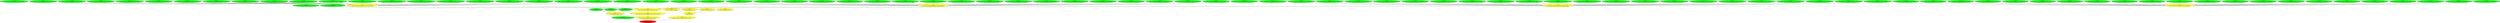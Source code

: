 digraph {
rankdir="BT"
ss_tail_light_16px_unflipped [fillcolor=green style="filled" label="<spriteset>\nss_tail_light_16px_unflipped"]
ss_tail_light_16px_flipped [fillcolor=green style="filled" label="<spriteset>\nss_tail_light_16px_flipped"]
ss_tail_light_empty_unflipped [fillcolor=green style="filled" label="<spriteset>\nss_tail_light_empty_unflipped"]
switch_graphics_layer_tail_light_16px [fillcolor=yellow style="filled" label="<switch>\nswitch_graphics_layer_tail_light_16px"]
switch_cargo_capacity_by_cargo_0 [fillcolor=yellow style="filled" label="<switch>\nswitch_cargo_capacity_by_cargo_0"]
switch_cargo_capacity_by_cargo_1 [fillcolor=yellow style="filled" label="<switch>\nswitch_cargo_capacity_by_cargo_1"]
switch_cargo_capacity_by_cargo_2 [fillcolor=yellow style="filled" label="<switch>\nswitch_cargo_capacity_by_cargo_2"]
switch_cargo_capacity_by_cargo_3 [fillcolor=yellow style="filled" label="<switch>\nswitch_cargo_capacity_by_cargo_3"]
switch_cargo_capacity [fillcolor=yellow style="filled" label="<switch>\nswitch_cargo_capacity"]
dump_car_high_side_pony_gen_3A_ss_empty_unflipped [fillcolor=green style="filled" label="<spriteset>\ndump_car_high_side_pony_gen_3A_ss_empty_unflipped"]
dump_car_high_side_pony_gen_3A_ss_loading_0_unflipped [fillcolor=green style="filled" label="<spriteset>\ndump_car_high_side_pony_gen_3A_ss_loading_0_unflipped"]
dump_car_high_side_pony_gen_3A_ss_loaded_0_unflipped [fillcolor=green style="filled" label="<spriteset>\ndump_car_high_side_pony_gen_3A_ss_loaded_0_unflipped"]
dump_car_high_side_pony_gen_3A_ss_loading_1_unflipped [fillcolor=green style="filled" label="<spriteset>\ndump_car_high_side_pony_gen_3A_ss_loading_1_unflipped"]
dump_car_high_side_pony_gen_3A_ss_loaded_1_unflipped [fillcolor=green style="filled" label="<spriteset>\ndump_car_high_side_pony_gen_3A_ss_loaded_1_unflipped"]
dump_car_high_side_pony_gen_3A_ss_loading_2_unflipped [fillcolor=green style="filled" label="<spriteset>\ndump_car_high_side_pony_gen_3A_ss_loading_2_unflipped"]
dump_car_high_side_pony_gen_3A_ss_loaded_2_unflipped [fillcolor=green style="filled" label="<spriteset>\ndump_car_high_side_pony_gen_3A_ss_loaded_2_unflipped"]
dump_car_high_side_pony_gen_3A_ss_loading_3_unflipped [fillcolor=green style="filled" label="<spriteset>\ndump_car_high_side_pony_gen_3A_ss_loading_3_unflipped"]
dump_car_high_side_pony_gen_3A_ss_loaded_3_unflipped [fillcolor=green style="filled" label="<spriteset>\ndump_car_high_side_pony_gen_3A_ss_loaded_3_unflipped"]
dump_car_high_side_pony_gen_3A_ss_loading_4_unflipped [fillcolor=green style="filled" label="<spriteset>\ndump_car_high_side_pony_gen_3A_ss_loading_4_unflipped"]
dump_car_high_side_pony_gen_3A_ss_loaded_4_unflipped [fillcolor=green style="filled" label="<spriteset>\ndump_car_high_side_pony_gen_3A_ss_loaded_4_unflipped"]
dump_car_high_side_pony_gen_3A_ss_loading_5_unflipped [fillcolor=green style="filled" label="<spriteset>\ndump_car_high_side_pony_gen_3A_ss_loading_5_unflipped"]
dump_car_high_side_pony_gen_3A_ss_loaded_5_unflipped [fillcolor=green style="filled" label="<spriteset>\ndump_car_high_side_pony_gen_3A_ss_loaded_5_unflipped"]
dump_car_high_side_pony_gen_3A_ss_loading_6_unflipped [fillcolor=green style="filled" label="<spriteset>\ndump_car_high_side_pony_gen_3A_ss_loading_6_unflipped"]
dump_car_high_side_pony_gen_3A_ss_loaded_6_unflipped [fillcolor=green style="filled" label="<spriteset>\ndump_car_high_side_pony_gen_3A_ss_loaded_6_unflipped"]
dump_car_high_side_pony_gen_3A_ss_loading_7_unflipped [fillcolor=green style="filled" label="<spriteset>\ndump_car_high_side_pony_gen_3A_ss_loading_7_unflipped"]
dump_car_high_side_pony_gen_3A_ss_loaded_7_unflipped [fillcolor=green style="filled" label="<spriteset>\ndump_car_high_side_pony_gen_3A_ss_loaded_7_unflipped"]
dump_car_high_side_pony_gen_3A_ss_loading_8_unflipped [fillcolor=green style="filled" label="<spriteset>\ndump_car_high_side_pony_gen_3A_ss_loading_8_unflipped"]
dump_car_high_side_pony_gen_3A_ss_loaded_8_unflipped [fillcolor=green style="filled" label="<spriteset>\ndump_car_high_side_pony_gen_3A_ss_loaded_8_unflipped"]
dump_car_high_side_pony_gen_3A_ss_loading_9_unflipped [fillcolor=green style="filled" label="<spriteset>\ndump_car_high_side_pony_gen_3A_ss_loading_9_unflipped"]
dump_car_high_side_pony_gen_3A_ss_loaded_9_unflipped [fillcolor=green style="filled" label="<spriteset>\ndump_car_high_side_pony_gen_3A_ss_loaded_9_unflipped"]
dump_car_high_side_pony_gen_3A_ss_loading_10_unflipped [fillcolor=green style="filled" label="<spriteset>\ndump_car_high_side_pony_gen_3A_ss_loading_10_unflipped"]
dump_car_high_side_pony_gen_3A_ss_loaded_10_unflipped [fillcolor=green style="filled" label="<spriteset>\ndump_car_high_side_pony_gen_3A_ss_loaded_10_unflipped"]
dump_car_high_side_pony_gen_3A_ss_loading_11_unflipped [fillcolor=green style="filled" label="<spriteset>\ndump_car_high_side_pony_gen_3A_ss_loading_11_unflipped"]
dump_car_high_side_pony_gen_3A_ss_loaded_11_unflipped [fillcolor=green style="filled" label="<spriteset>\ndump_car_high_side_pony_gen_3A_ss_loaded_11_unflipped"]
dump_car_high_side_pony_gen_3A_ss_loading_12_unflipped [fillcolor=green style="filled" label="<spriteset>\ndump_car_high_side_pony_gen_3A_ss_loading_12_unflipped"]
dump_car_high_side_pony_gen_3A_ss_loaded_12_unflipped [fillcolor=green style="filled" label="<spriteset>\ndump_car_high_side_pony_gen_3A_ss_loaded_12_unflipped"]
dump_car_high_side_pony_gen_3A_ss_loading_13_unflipped [fillcolor=green style="filled" label="<spriteset>\ndump_car_high_side_pony_gen_3A_ss_loading_13_unflipped"]
dump_car_high_side_pony_gen_3A_ss_loaded_13_unflipped [fillcolor=green style="filled" label="<spriteset>\ndump_car_high_side_pony_gen_3A_ss_loaded_13_unflipped"]
dump_car_high_side_pony_gen_3A_ss_loading_14_unflipped [fillcolor=green style="filled" label="<spriteset>\ndump_car_high_side_pony_gen_3A_ss_loading_14_unflipped"]
dump_car_high_side_pony_gen_3A_ss_loaded_14_unflipped [fillcolor=green style="filled" label="<spriteset>\ndump_car_high_side_pony_gen_3A_ss_loaded_14_unflipped"]
dump_car_high_side_pony_gen_3A_ss_loading_15_unflipped [fillcolor=green style="filled" label="<spriteset>\ndump_car_high_side_pony_gen_3A_ss_loading_15_unflipped"]
dump_car_high_side_pony_gen_3A_ss_loaded_15_unflipped [fillcolor=green style="filled" label="<spriteset>\ndump_car_high_side_pony_gen_3A_ss_loaded_15_unflipped"]
dump_car_high_side_pony_gen_3A_ss_loading_16_unflipped [fillcolor=green style="filled" label="<spriteset>\ndump_car_high_side_pony_gen_3A_ss_loading_16_unflipped"]
dump_car_high_side_pony_gen_3A_ss_loaded_16_unflipped [fillcolor=green style="filled" label="<spriteset>\ndump_car_high_side_pony_gen_3A_ss_loaded_16_unflipped"]
dump_car_high_side_pony_gen_3A_ss_loading_17_unflipped [fillcolor=green style="filled" label="<spriteset>\ndump_car_high_side_pony_gen_3A_ss_loading_17_unflipped"]
dump_car_high_side_pony_gen_3A_ss_loaded_17_unflipped [fillcolor=green style="filled" label="<spriteset>\ndump_car_high_side_pony_gen_3A_ss_loaded_17_unflipped"]
dump_car_high_side_pony_gen_3A_ss_loading_18_unflipped [fillcolor=green style="filled" label="<spriteset>\ndump_car_high_side_pony_gen_3A_ss_loading_18_unflipped"]
dump_car_high_side_pony_gen_3A_ss_loaded_18_unflipped [fillcolor=green style="filled" label="<spriteset>\ndump_car_high_side_pony_gen_3A_ss_loaded_18_unflipped"]
dump_car_high_side_pony_gen_3A_ss_loading_19_unflipped [fillcolor=green style="filled" label="<spriteset>\ndump_car_high_side_pony_gen_3A_ss_loading_19_unflipped"]
dump_car_high_side_pony_gen_3A_ss_loaded_19_unflipped [fillcolor=green style="filled" label="<spriteset>\ndump_car_high_side_pony_gen_3A_ss_loaded_19_unflipped"]
dump_car_high_side_pony_gen_3A_ss_loading_20_unflipped [fillcolor=green style="filled" label="<spriteset>\ndump_car_high_side_pony_gen_3A_ss_loading_20_unflipped"]
dump_car_high_side_pony_gen_3A_ss_loaded_20_unflipped [fillcolor=green style="filled" label="<spriteset>\ndump_car_high_side_pony_gen_3A_ss_loaded_20_unflipped"]
dump_car_high_side_pony_gen_3A_ss_loading_21_unflipped [fillcolor=green style="filled" label="<spriteset>\ndump_car_high_side_pony_gen_3A_ss_loading_21_unflipped"]
dump_car_high_side_pony_gen_3A_ss_loaded_21_unflipped [fillcolor=green style="filled" label="<spriteset>\ndump_car_high_side_pony_gen_3A_ss_loaded_21_unflipped"]
dump_car_high_side_pony_gen_3A_ss_empty_flipped [fillcolor=green style="filled" label="<spriteset>\ndump_car_high_side_pony_gen_3A_ss_empty_flipped"]
dump_car_high_side_pony_gen_3A_ss_loading_0_flipped [fillcolor=green style="filled" label="<spriteset>\ndump_car_high_side_pony_gen_3A_ss_loading_0_flipped"]
dump_car_high_side_pony_gen_3A_ss_loaded_0_flipped [fillcolor=green style="filled" label="<spriteset>\ndump_car_high_side_pony_gen_3A_ss_loaded_0_flipped"]
dump_car_high_side_pony_gen_3A_ss_loading_1_flipped [fillcolor=green style="filled" label="<spriteset>\ndump_car_high_side_pony_gen_3A_ss_loading_1_flipped"]
dump_car_high_side_pony_gen_3A_ss_loaded_1_flipped [fillcolor=green style="filled" label="<spriteset>\ndump_car_high_side_pony_gen_3A_ss_loaded_1_flipped"]
dump_car_high_side_pony_gen_3A_ss_loading_2_flipped [fillcolor=green style="filled" label="<spriteset>\ndump_car_high_side_pony_gen_3A_ss_loading_2_flipped"]
dump_car_high_side_pony_gen_3A_ss_loaded_2_flipped [fillcolor=green style="filled" label="<spriteset>\ndump_car_high_side_pony_gen_3A_ss_loaded_2_flipped"]
dump_car_high_side_pony_gen_3A_ss_loading_3_flipped [fillcolor=green style="filled" label="<spriteset>\ndump_car_high_side_pony_gen_3A_ss_loading_3_flipped"]
dump_car_high_side_pony_gen_3A_ss_loaded_3_flipped [fillcolor=green style="filled" label="<spriteset>\ndump_car_high_side_pony_gen_3A_ss_loaded_3_flipped"]
dump_car_high_side_pony_gen_3A_ss_loading_4_flipped [fillcolor=green style="filled" label="<spriteset>\ndump_car_high_side_pony_gen_3A_ss_loading_4_flipped"]
dump_car_high_side_pony_gen_3A_ss_loaded_4_flipped [fillcolor=green style="filled" label="<spriteset>\ndump_car_high_side_pony_gen_3A_ss_loaded_4_flipped"]
dump_car_high_side_pony_gen_3A_ss_loading_5_flipped [fillcolor=green style="filled" label="<spriteset>\ndump_car_high_side_pony_gen_3A_ss_loading_5_flipped"]
dump_car_high_side_pony_gen_3A_ss_loaded_5_flipped [fillcolor=green style="filled" label="<spriteset>\ndump_car_high_side_pony_gen_3A_ss_loaded_5_flipped"]
dump_car_high_side_pony_gen_3A_ss_loading_6_flipped [fillcolor=green style="filled" label="<spriteset>\ndump_car_high_side_pony_gen_3A_ss_loading_6_flipped"]
dump_car_high_side_pony_gen_3A_ss_loaded_6_flipped [fillcolor=green style="filled" label="<spriteset>\ndump_car_high_side_pony_gen_3A_ss_loaded_6_flipped"]
dump_car_high_side_pony_gen_3A_ss_loading_7_flipped [fillcolor=green style="filled" label="<spriteset>\ndump_car_high_side_pony_gen_3A_ss_loading_7_flipped"]
dump_car_high_side_pony_gen_3A_ss_loaded_7_flipped [fillcolor=green style="filled" label="<spriteset>\ndump_car_high_side_pony_gen_3A_ss_loaded_7_flipped"]
dump_car_high_side_pony_gen_3A_ss_loading_8_flipped [fillcolor=green style="filled" label="<spriteset>\ndump_car_high_side_pony_gen_3A_ss_loading_8_flipped"]
dump_car_high_side_pony_gen_3A_ss_loaded_8_flipped [fillcolor=green style="filled" label="<spriteset>\ndump_car_high_side_pony_gen_3A_ss_loaded_8_flipped"]
dump_car_high_side_pony_gen_3A_ss_loading_9_flipped [fillcolor=green style="filled" label="<spriteset>\ndump_car_high_side_pony_gen_3A_ss_loading_9_flipped"]
dump_car_high_side_pony_gen_3A_ss_loaded_9_flipped [fillcolor=green style="filled" label="<spriteset>\ndump_car_high_side_pony_gen_3A_ss_loaded_9_flipped"]
dump_car_high_side_pony_gen_3A_ss_loading_10_flipped [fillcolor=green style="filled" label="<spriteset>\ndump_car_high_side_pony_gen_3A_ss_loading_10_flipped"]
dump_car_high_side_pony_gen_3A_ss_loaded_10_flipped [fillcolor=green style="filled" label="<spriteset>\ndump_car_high_side_pony_gen_3A_ss_loaded_10_flipped"]
dump_car_high_side_pony_gen_3A_ss_loading_11_flipped [fillcolor=green style="filled" label="<spriteset>\ndump_car_high_side_pony_gen_3A_ss_loading_11_flipped"]
dump_car_high_side_pony_gen_3A_ss_loaded_11_flipped [fillcolor=green style="filled" label="<spriteset>\ndump_car_high_side_pony_gen_3A_ss_loaded_11_flipped"]
dump_car_high_side_pony_gen_3A_ss_loading_12_flipped [fillcolor=green style="filled" label="<spriteset>\ndump_car_high_side_pony_gen_3A_ss_loading_12_flipped"]
dump_car_high_side_pony_gen_3A_ss_loaded_12_flipped [fillcolor=green style="filled" label="<spriteset>\ndump_car_high_side_pony_gen_3A_ss_loaded_12_flipped"]
dump_car_high_side_pony_gen_3A_ss_loading_13_flipped [fillcolor=green style="filled" label="<spriteset>\ndump_car_high_side_pony_gen_3A_ss_loading_13_flipped"]
dump_car_high_side_pony_gen_3A_ss_loaded_13_flipped [fillcolor=green style="filled" label="<spriteset>\ndump_car_high_side_pony_gen_3A_ss_loaded_13_flipped"]
dump_car_high_side_pony_gen_3A_ss_loading_14_flipped [fillcolor=green style="filled" label="<spriteset>\ndump_car_high_side_pony_gen_3A_ss_loading_14_flipped"]
dump_car_high_side_pony_gen_3A_ss_loaded_14_flipped [fillcolor=green style="filled" label="<spriteset>\ndump_car_high_side_pony_gen_3A_ss_loaded_14_flipped"]
dump_car_high_side_pony_gen_3A_ss_loading_15_flipped [fillcolor=green style="filled" label="<spriteset>\ndump_car_high_side_pony_gen_3A_ss_loading_15_flipped"]
dump_car_high_side_pony_gen_3A_ss_loaded_15_flipped [fillcolor=green style="filled" label="<spriteset>\ndump_car_high_side_pony_gen_3A_ss_loaded_15_flipped"]
dump_car_high_side_pony_gen_3A_ss_loading_16_flipped [fillcolor=green style="filled" label="<spriteset>\ndump_car_high_side_pony_gen_3A_ss_loading_16_flipped"]
dump_car_high_side_pony_gen_3A_ss_loaded_16_flipped [fillcolor=green style="filled" label="<spriteset>\ndump_car_high_side_pony_gen_3A_ss_loaded_16_flipped"]
dump_car_high_side_pony_gen_3A_ss_loading_17_flipped [fillcolor=green style="filled" label="<spriteset>\ndump_car_high_side_pony_gen_3A_ss_loading_17_flipped"]
dump_car_high_side_pony_gen_3A_ss_loaded_17_flipped [fillcolor=green style="filled" label="<spriteset>\ndump_car_high_side_pony_gen_3A_ss_loaded_17_flipped"]
dump_car_high_side_pony_gen_3A_ss_loading_18_flipped [fillcolor=green style="filled" label="<spriteset>\ndump_car_high_side_pony_gen_3A_ss_loading_18_flipped"]
dump_car_high_side_pony_gen_3A_ss_loaded_18_flipped [fillcolor=green style="filled" label="<spriteset>\ndump_car_high_side_pony_gen_3A_ss_loaded_18_flipped"]
dump_car_high_side_pony_gen_3A_ss_loading_19_flipped [fillcolor=green style="filled" label="<spriteset>\ndump_car_high_side_pony_gen_3A_ss_loading_19_flipped"]
dump_car_high_side_pony_gen_3A_ss_loaded_19_flipped [fillcolor=green style="filled" label="<spriteset>\ndump_car_high_side_pony_gen_3A_ss_loaded_19_flipped"]
dump_car_high_side_pony_gen_3A_ss_loading_20_flipped [fillcolor=green style="filled" label="<spriteset>\ndump_car_high_side_pony_gen_3A_ss_loading_20_flipped"]
dump_car_high_side_pony_gen_3A_ss_loaded_20_flipped [fillcolor=green style="filled" label="<spriteset>\ndump_car_high_side_pony_gen_3A_ss_loaded_20_flipped"]
dump_car_high_side_pony_gen_3A_ss_loading_21_flipped [fillcolor=green style="filled" label="<spriteset>\ndump_car_high_side_pony_gen_3A_ss_loading_21_flipped"]
dump_car_high_side_pony_gen_3A_ss_loaded_21_flipped [fillcolor=green style="filled" label="<spriteset>\ndump_car_high_side_pony_gen_3A_ss_loaded_21_flipped"]
dump_car_high_side_pony_gen_3A_switch_cargo_loading_unflipped [fillcolor=yellow style="filled" label="<switch>\ndump_car_high_side_pony_gen_3A_switch_cargo_loading_unflipped"]
dump_car_high_side_pony_gen_3A_switch_cargo_loading_flipped [fillcolor=yellow style="filled" label="<switch>\ndump_car_high_side_pony_gen_3A_switch_cargo_loading_flipped"]
dump_car_high_side_pony_gen_3A_switch_cargo_loaded_unflipped [fillcolor=yellow style="filled" label="<switch>\ndump_car_high_side_pony_gen_3A_switch_cargo_loaded_unflipped"]
dump_car_high_side_pony_gen_3A_switch_cargo_loaded_flipped [fillcolor=yellow style="filled" label="<switch>\ndump_car_high_side_pony_gen_3A_switch_cargo_loaded_flipped"]
dump_car_high_side_pony_gen_3A_switch_graphics_vehicle [fillcolor=yellow style="filled" label="<switch>\ndump_car_high_side_pony_gen_3A_switch_graphics_vehicle"]
dump_car_high_side_pony_gen_3A_ss_purchase [fillcolor=green style="filled" label="<spriteset>\ndump_car_high_side_pony_gen_3A_ss_purchase"]
dump_car_high_side_pony_gen_3A_switch_set_layers_register_more_sprites [fillcolor=yellow style="filled" label="<switch>\ndump_car_high_side_pony_gen_3A_switch_set_layers_register_more_sprites"]
dump_car_high_side_pony_gen_3A_switch_graphics [fillcolor=yellow style="filled" label="<switch>\ndump_car_high_side_pony_gen_3A_switch_graphics"]
dump_car_high_side_pony_gen_3A_switch_cargo_capacity [fillcolor=yellow style="filled" label="<switch>\ndump_car_high_side_pony_gen_3A_switch_cargo_capacity"]
dump_car_high_side_pony_gen_3A [fillcolor=red style="filled" label="<FEAT_TRAINS 3860>\ndump_car_high_side_pony_gen_3A"]
dump_car_high_side_pony_gen_3A_switch_cargo_loading_flipped->dump_car_high_side_pony_gen_3A_ss_loading_19_flipped
dump_car_high_side_pony_gen_3A_switch_cargo_loaded_flipped->dump_car_high_side_pony_gen_3A_ss_loaded_17_flipped
dump_car_high_side_pony_gen_3A_switch_cargo_loading_flipped->dump_car_high_side_pony_gen_3A_ss_loading_10_flipped
dump_car_high_side_pony_gen_3A_switch_cargo_loading_flipped->dump_car_high_side_pony_gen_3A_ss_loading_16_flipped
dump_car_high_side_pony_gen_3A_switch_cargo_loaded_unflipped->dump_car_high_side_pony_gen_3A_ss_loaded_8_unflipped
dump_car_high_side_pony_gen_3A_switch_cargo_loading_unflipped->dump_car_high_side_pony_gen_3A_ss_loading_1_unflipped
dump_car_high_side_pony_gen_3A_switch_cargo_loaded_flipped->dump_car_high_side_pony_gen_3A_ss_loaded_3_flipped
dump_car_high_side_pony_gen_3A_switch_cargo_loaded_unflipped->dump_car_high_side_pony_gen_3A_ss_loaded_7_unflipped
dump_car_high_side_pony_gen_3A_switch_cargo_loading_unflipped->dump_car_high_side_pony_gen_3A_ss_loading_0_unflipped
dump_car_high_side_pony_gen_3A_switch_cargo_loading_flipped->dump_car_high_side_pony_gen_3A_ss_loading_1_flipped
dump_car_high_side_pony_gen_3A_switch_cargo_loading_unflipped->dump_car_high_side_pony_gen_3A_ss_loading_17_unflipped
dump_car_high_side_pony_gen_3A_switch_cargo_loaded_flipped->dump_car_high_side_pony_gen_3A_ss_loaded_13_flipped
dump_car_high_side_pony_gen_3A_switch_cargo_loading_unflipped->dump_car_high_side_pony_gen_3A_ss_loading_14_unflipped
dump_car_high_side_pony_gen_3A_switch_cargo_loading_flipped->dump_car_high_side_pony_gen_3A_ss_loading_2_flipped
dump_car_high_side_pony_gen_3A_switch_graphics->dump_car_high_side_pony_gen_3A_switch_set_layers_register_more_sprites
dump_car_high_side_pony_gen_3A_switch_cargo_loaded_flipped->dump_car_high_side_pony_gen_3A_ss_loaded_21_flipped
dump_car_high_side_pony_gen_3A_switch_cargo_loaded_flipped->dump_car_high_side_pony_gen_3A_ss_loaded_16_flipped
dump_car_high_side_pony_gen_3A_switch_graphics->switch_graphics_layer_tail_light_16px
dump_car_high_side_pony_gen_3A_switch_cargo_loading_flipped->dump_car_high_side_pony_gen_3A_ss_loading_15_flipped
dump_car_high_side_pony_gen_3A->dump_car_high_side_pony_gen_3A_switch_graphics
dump_car_high_side_pony_gen_3A_switch_cargo_loading_flipped->dump_car_high_side_pony_gen_3A_ss_loading_13_flipped
dump_car_high_side_pony_gen_3A_switch_cargo_loading_flipped->dump_car_high_side_pony_gen_3A_ss_loading_18_flipped
dump_car_high_side_pony_gen_3A_switch_cargo_loading_flipped->dump_car_high_side_pony_gen_3A_ss_loading_6_flipped
dump_car_high_side_pony_gen_3A_switch_cargo_loaded_unflipped->dump_car_high_side_pony_gen_3A_ss_loaded_16_unflipped
dump_car_high_side_pony_gen_3A_switch_cargo_loading_unflipped->dump_car_high_side_pony_gen_3A_ss_loading_12_unflipped
dump_car_high_side_pony_gen_3A_switch_cargo_loaded_unflipped->dump_car_high_side_pony_gen_3A_ss_loaded_13_unflipped
dump_car_high_side_pony_gen_3A_switch_cargo_loading_unflipped->dump_car_high_side_pony_gen_3A_ss_loading_7_unflipped
dump_car_high_side_pony_gen_3A_switch_cargo_loaded_unflipped->dump_car_high_side_pony_gen_3A_ss_loaded_17_unflipped
dump_car_high_side_pony_gen_3A_switch_cargo_loading_unflipped->dump_car_high_side_pony_gen_3A_ss_loading_13_unflipped
switch_graphics_layer_tail_light_16px->ss_tail_light_16px_flipped
dump_car_high_side_pony_gen_3A_switch_cargo_loading_unflipped->dump_car_high_side_pony_gen_3A_ss_loading_19_unflipped
dump_car_high_side_pony_gen_3A_switch_cargo_loaded_unflipped->dump_car_high_side_pony_gen_3A_ss_loaded_0_unflipped
dump_car_high_side_pony_gen_3A_switch_cargo_loaded_unflipped->dump_car_high_side_pony_gen_3A_ss_loaded_21_unflipped
dump_car_high_side_pony_gen_3A_switch_cargo_loading_flipped->dump_car_high_side_pony_gen_3A_ss_loading_7_flipped
dump_car_high_side_pony_gen_3A_switch_cargo_loading_flipped->dump_car_high_side_pony_gen_3A_ss_loading_20_flipped
dump_car_high_side_pony_gen_3A_switch_cargo_loaded_unflipped->dump_car_high_side_pony_gen_3A_ss_loaded_12_unflipped
dump_car_high_side_pony_gen_3A_switch_graphics_vehicle->dump_car_high_side_pony_gen_3A_switch_cargo_loaded_unflipped
dump_car_high_side_pony_gen_3A_switch_cargo_loaded_flipped->dump_car_high_side_pony_gen_3A_ss_loaded_1_flipped
switch_cargo_capacity->switch_cargo_capacity_by_cargo_1
dump_car_high_side_pony_gen_3A->dump_car_high_side_pony_gen_3A_switch_cargo_capacity
dump_car_high_side_pony_gen_3A_switch_cargo_loading_flipped->dump_car_high_side_pony_gen_3A_ss_loading_17_flipped
dump_car_high_side_pony_gen_3A_switch_graphics_vehicle->dump_car_high_side_pony_gen_3A_switch_cargo_loading_unflipped
dump_car_high_side_pony_gen_3A_switch_cargo_loading_unflipped->dump_car_high_side_pony_gen_3A_ss_loading_11_unflipped
dump_car_high_side_pony_gen_3A_switch_cargo_loaded_flipped->dump_car_high_side_pony_gen_3A_ss_loaded_11_flipped
dump_car_high_side_pony_gen_3A_switch_cargo_loaded_flipped->dump_car_high_side_pony_gen_3A_ss_loaded_10_flipped
dump_car_high_side_pony_gen_3A_switch_cargo_loaded_unflipped->dump_car_high_side_pony_gen_3A_ss_loaded_4_unflipped
dump_car_high_side_pony_gen_3A_switch_cargo_loaded_unflipped->dump_car_high_side_pony_gen_3A_ss_loaded_5_unflipped
dump_car_high_side_pony_gen_3A_switch_cargo_loading_unflipped->dump_car_high_side_pony_gen_3A_ss_loading_18_unflipped
dump_car_high_side_pony_gen_3A_switch_cargo_loaded_unflipped->dump_car_high_side_pony_gen_3A_ss_loaded_18_unflipped
dump_car_high_side_pony_gen_3A_switch_cargo_loading_flipped->dump_car_high_side_pony_gen_3A_ss_loading_11_flipped
switch_graphics_layer_tail_light_16px->ss_tail_light_empty_unflipped
dump_car_high_side_pony_gen_3A_switch_cargo_loaded_flipped->dump_car_high_side_pony_gen_3A_ss_loaded_14_flipped
dump_car_high_side_pony_gen_3A_switch_cargo_loading_unflipped->dump_car_high_side_pony_gen_3A_ss_loading_10_unflipped
dump_car_high_side_pony_gen_3A_switch_cargo_loading_unflipped->dump_car_high_side_pony_gen_3A_ss_loading_20_unflipped
dump_car_high_side_pony_gen_3A_switch_cargo_loaded_flipped->dump_car_high_side_pony_gen_3A_ss_loaded_7_flipped
dump_car_high_side_pony_gen_3A_switch_cargo_loaded_flipped->dump_car_high_side_pony_gen_3A_ss_loaded_4_flipped
dump_car_high_side_pony_gen_3A_switch_graphics_vehicle->dump_car_high_side_pony_gen_3A_switch_cargo_loading_flipped
dump_car_high_side_pony_gen_3A_switch_cargo_loaded_flipped->dump_car_high_side_pony_gen_3A_ss_loaded_20_flipped
switch_cargo_capacity->switch_cargo_capacity_by_cargo_3
switch_cargo_capacity->switch_cargo_capacity_by_cargo_0
dump_car_high_side_pony_gen_3A_switch_cargo_loaded_flipped->dump_car_high_side_pony_gen_3A_ss_loaded_9_flipped
dump_car_high_side_pony_gen_3A_switch_cargo_loading_unflipped->dump_car_high_side_pony_gen_3A_ss_loading_15_unflipped
dump_car_high_side_pony_gen_3A_switch_cargo_loaded_flipped->dump_car_high_side_pony_gen_3A_ss_loaded_6_flipped
dump_car_high_side_pony_gen_3A_switch_cargo_loaded_unflipped->dump_car_high_side_pony_gen_3A_ss_loaded_19_unflipped
dump_car_high_side_pony_gen_3A_switch_cargo_loaded_unflipped->dump_car_high_side_pony_gen_3A_ss_loaded_20_unflipped
dump_car_high_side_pony_gen_3A_switch_graphics_vehicle->dump_car_high_side_pony_gen_3A_ss_empty_unflipped
dump_car_high_side_pony_gen_3A_switch_cargo_loaded_flipped->dump_car_high_side_pony_gen_3A_ss_loaded_19_flipped
dump_car_high_side_pony_gen_3A_switch_cargo_loading_unflipped->dump_car_high_side_pony_gen_3A_ss_loading_8_unflipped
dump_car_high_side_pony_gen_3A_switch_cargo_loading_unflipped->dump_car_high_side_pony_gen_3A_ss_loading_5_unflipped
dump_car_high_side_pony_gen_3A_switch_cargo_loading_unflipped->dump_car_high_side_pony_gen_3A_ss_loading_16_unflipped
dump_car_high_side_pony_gen_3A_switch_cargo_loaded_unflipped->dump_car_high_side_pony_gen_3A_ss_loaded_14_unflipped
dump_car_high_side_pony_gen_3A_switch_cargo_loading_unflipped->dump_car_high_side_pony_gen_3A_ss_loading_9_unflipped
dump_car_high_side_pony_gen_3A_switch_cargo_loading_flipped->dump_car_high_side_pony_gen_3A_ss_loading_0_flipped
dump_car_high_side_pony_gen_3A_switch_cargo_loaded_flipped->dump_car_high_side_pony_gen_3A_ss_loaded_15_flipped
switch_graphics_layer_tail_light_16px->ss_tail_light_16px_unflipped
dump_car_high_side_pony_gen_3A_switch_cargo_loading_unflipped->dump_car_high_side_pony_gen_3A_ss_loading_21_unflipped
dump_car_high_side_pony_gen_3A_switch_set_layers_register_more_sprites->dump_car_high_side_pony_gen_3A_switch_graphics_vehicle
dump_car_high_side_pony_gen_3A_switch_cargo_loading_flipped->dump_car_high_side_pony_gen_3A_ss_loading_8_flipped
dump_car_high_side_pony_gen_3A_switch_cargo_loaded_flipped->dump_car_high_side_pony_gen_3A_ss_loaded_5_flipped
dump_car_high_side_pony_gen_3A_switch_cargo_loading_flipped->dump_car_high_side_pony_gen_3A_ss_loading_3_flipped
dump_car_high_side_pony_gen_3A_switch_cargo_loaded_unflipped->dump_car_high_side_pony_gen_3A_ss_loaded_6_unflipped
dump_car_high_side_pony_gen_3A_switch_cargo_loaded_unflipped->dump_car_high_side_pony_gen_3A_ss_loaded_2_unflipped
dump_car_high_side_pony_gen_3A_switch_cargo_loading_unflipped->dump_car_high_side_pony_gen_3A_ss_loading_3_unflipped
dump_car_high_side_pony_gen_3A_switch_cargo_loading_unflipped->dump_car_high_side_pony_gen_3A_ss_loading_4_unflipped
dump_car_high_side_pony_gen_3A_switch_cargo_loaded_flipped->dump_car_high_side_pony_gen_3A_ss_loaded_12_flipped
dump_car_high_side_pony_gen_3A_switch_cargo_loaded_flipped->dump_car_high_side_pony_gen_3A_ss_loaded_2_flipped
dump_car_high_side_pony_gen_3A_switch_cargo_loaded_unflipped->dump_car_high_side_pony_gen_3A_ss_loaded_15_unflipped
dump_car_high_side_pony_gen_3A_switch_cargo_loaded_unflipped->dump_car_high_side_pony_gen_3A_ss_loaded_11_unflipped
dump_car_high_side_pony_gen_3A_switch_cargo_loading_flipped->dump_car_high_side_pony_gen_3A_ss_loading_5_flipped
dump_car_high_side_pony_gen_3A_switch_cargo_loading_flipped->dump_car_high_side_pony_gen_3A_ss_loading_4_flipped
dump_car_high_side_pony_gen_3A_switch_cargo_loading_flipped->dump_car_high_side_pony_gen_3A_ss_loading_21_flipped
dump_car_high_side_pony_gen_3A_switch_cargo_capacity->switch_cargo_capacity
dump_car_high_side_pony_gen_3A_switch_cargo_loaded_flipped->dump_car_high_side_pony_gen_3A_ss_loaded_18_flipped
dump_car_high_side_pony_gen_3A_switch_graphics_vehicle->dump_car_high_side_pony_gen_3A_ss_empty_flipped
dump_car_high_side_pony_gen_3A_switch_cargo_loaded_flipped->dump_car_high_side_pony_gen_3A_ss_loaded_8_flipped
dump_car_high_side_pony_gen_3A_switch_cargo_loading_flipped->dump_car_high_side_pony_gen_3A_ss_loading_14_flipped
dump_car_high_side_pony_gen_3A_switch_cargo_loaded_unflipped->dump_car_high_side_pony_gen_3A_ss_loaded_9_unflipped
dump_car_high_side_pony_gen_3A_switch_cargo_loaded_unflipped->dump_car_high_side_pony_gen_3A_ss_loaded_10_unflipped
dump_car_high_side_pony_gen_3A_switch_cargo_loaded_unflipped->dump_car_high_side_pony_gen_3A_ss_loaded_1_unflipped
dump_car_high_side_pony_gen_3A_switch_cargo_loaded_flipped->dump_car_high_side_pony_gen_3A_ss_loaded_0_flipped
dump_car_high_side_pony_gen_3A_switch_cargo_loading_flipped->dump_car_high_side_pony_gen_3A_ss_loading_12_flipped
switch_cargo_capacity->switch_cargo_capacity_by_cargo_2
dump_car_high_side_pony_gen_3A_switch_graphics_vehicle->dump_car_high_side_pony_gen_3A_switch_cargo_loaded_flipped
dump_car_high_side_pony_gen_3A_switch_cargo_loading_unflipped->dump_car_high_side_pony_gen_3A_ss_loading_6_unflipped
dump_car_high_side_pony_gen_3A_switch_cargo_loading_unflipped->dump_car_high_side_pony_gen_3A_ss_loading_2_unflipped
dump_car_high_side_pony_gen_3A->dump_car_high_side_pony_gen_3A_ss_purchase
dump_car_high_side_pony_gen_3A_switch_cargo_loading_flipped->dump_car_high_side_pony_gen_3A_ss_loading_9_flipped
dump_car_high_side_pony_gen_3A_switch_cargo_loaded_unflipped->dump_car_high_side_pony_gen_3A_ss_loaded_3_unflipped
}
